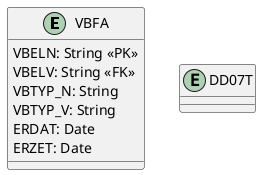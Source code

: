 @startuml

entity VBFA {
    VBELN: String <<PK>>
    VBELV: String <<FK>>
    VBTYP_N: String
    VBTYP_V: String
    ERDAT: Date
    ERZET: Date
}

entity DD07T {

}

@enduml
